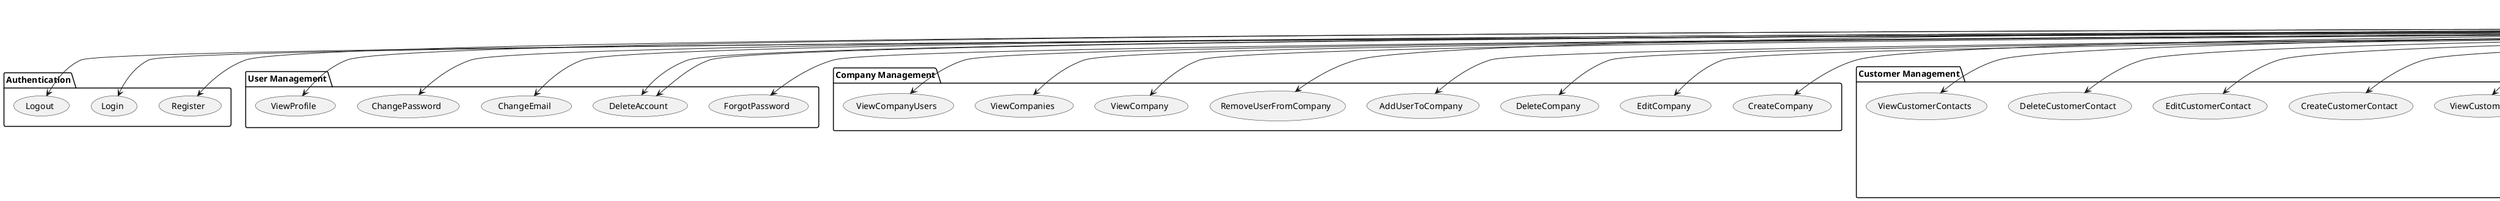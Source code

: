 @startuml name Double Entry System

actor User
' min 62 API '

package "Authentication" {
    usecase Register
    usecase Login
    usecase Logout

    User --> (Register)
    User --> (Login)
    User --> (Logout)
    ' 3 '
}

package "User Management" {
    

    usecase ForgotPassword
    usecase DeleteAccount
    usecase ChangeEmail
    usecase ChangePassword
    usecase ViewProfile


    User --> (ForgotPassword)
    User --> (DeleteAccount)
    User --> (ChangeEmail)
    User --> (ChangePassword)
    User --> (ViewProfile)
    ' 5 '
}

package "Company Management" {
    
    usecase CreateCompany
    usecase EditCompany
    usecase DeleteCompany
    usecase AddUserToCompany
    usecase RemoveUserFromCompany
    usecase ViewCompany
    usecase ViewCompanies
    usecase ViewCompanyUsers

    User --> (CreateCompany)
    User --> (EditCompany)
    User --> (DeleteCompany)
    User --> (AddUserToCompany)
    User --> (RemoveUserFromCompany)
    User --> (ViewCompany)
    User --> (ViewCompanies)
    User --> (ViewCompanyUsers)
    ' 8 '

}

package "Customer Management" {
    
    usecase CreateCustomer
    usecase EditCustomer
    usecase DeleteCustomer
    usecase ViewCustomer
    usecase ViewCustomers
    usecase CreateCustomerContact
    usecase EditCustomerContact
    usecase DeleteCustomerContact
    usecase ViewCustomerContacts
    
    usecase LinkCustomerToCompany
    usecase UnlinkCustomerFromCompany
    usecase ManageCustomerStatus

    User --> (CreateCustomer)
    User --> (EditCustomer)
    User --> (DeleteCustomer)
    User --> (ViewCustomer)
    User --> (ViewCustomers)
    User --> (CreateCustomerContact)
    User --> (EditCustomerContact)
    User --> (DeleteCustomerContact)
    User --> (ViewCustomerContacts)
    ' 9 '
}

package "Project Management" {
    
    usecase CreateProject
    usecase EditProject
    usecase DeleteProject
    usecase ViewProject
    usecase ViewProjects
    
    usecase AttachProjectLocationToProject
    usecase DetachProjectLocationFromProject
    
    usecase CreateProjectLocation
    usecase EditProjectLocation
    usecase DeleteProjectLocation
    usecase ViewProjectLocations

    usecase CreateLocationType
    usecase EditLocationType
    usecase DeleteLocationType
    usecase ViewLocationTypes

    usecase CreateProjectInfo
    usecase EditProjectInfo
    usecase DeleteProjectInfo
    usecase ViewProjectInfo

    usecase CreateProjectStatus
    usecase EditProjectStatus
    usecase DeleteProjectStatus
    usecase ViewProjectStatus




    User --> (CreateProject)
    User --> (EditProject)
    User --> (DeleteProject)
    User --> (ViewProject)
    User --> (ViewProjects)
    User --> (AttachProjectLocationToProject)
    User --> (DetachProjectLocationFromProject)
    User --> (CreateProjectLocation)
    User --> (EditProjectLocation)
    User --> (DeleteProjectLocation)
    User --> (ViewProjectLocations)
    User --> (CreateLocationType)
    User --> (EditLocationType)
    User --> (DeleteLocationType)
    User --> (ViewLocationTypes)
    User --> (CreateProjectInfo)
    User --> (EditProjectInfo)
    User --> (DeleteProjectInfo)
    User --> (ViewProjectInfo)
    ' 19 '

}

package "Account System Management" {
    usecase UploadChartOfAccountTemplate
    usecase DownloadChartOfAccountTemplate
    usecase CreateChartOfAccount
    usecase EditChartOfAccount
    usecase DeleteChartOfAccount
    
    usecase ViewChartOfAccount
    usecase ViewChartOfAccountBalance
    usecase ViewChartOfAccountTransactions

    usecase CreateAccount
    usecase EditAccount
    usecase DeleteAccount
    usecase ViewAccount
    usecase ViewAccounts

    usecase CreateJournalEntry
    usecase EditJournalEntry
    usecase DeleteJournalEntry
    usecase ViewJournalEntry
    usecase ViewJournalEntries

    User --> (UploadChartOfAccountTemplate)
    User --> (DownloadChartOfAccountTemplate)
    User --> (CreateChartOfAccount)
    User --> (EditChartOfAccount)
    User --> (DeleteChartOfAccount)
    User --> (ViewChartOfAccount)
    User --> (ViewChartOfAccountBalance)
    User --> (ViewChartOfAccountTransactions)
    User --> (CreateAccount)
    User --> (EditAccount)
    User --> (DeleteAccount)
    User --> (ViewAccount)
    User --> (ViewAccounts)
    User --> (CreateJournalEntry)
    User --> (EditJournalEntry)
    User --> (DeleteJournalEntry)
    User --> (ViewJournalEntry)
    User --> (ViewJournalEntries)
    ' 18 '
}



@enduml





















User --> (Register)
User --> (Login)
User --> (Logout)
User --> (ForgotPassword)

User --> (View Profile)
User --> (Edit Profile)
User --> (Change Password)

User --> (Create Company)
User --> (Edit Company)
User --> (Delete Company)

User --> (Create Project)
User --> (Edit Project)
User --> (Delete Project)

User --> (Create Customer)
User --> (Edit Customer)
User --> (Delete Customer)

User --> (Create Product)
User --> (Edit Product)
User --> (Delete Product)

User --> (Create Expense)
User --> (Edit Expense)
User --> (Delete Expense)

User --> (Create Income)
User --> (Edit Income)
User --> (Delete Income)

User --> (Create Account)
User --> (Edit Account)
User --> (Delete Account)

User --> (Create Entry)
User --> (Edit Entry)
User --> (Delete Entry)

User --> (View Reports)
@enduml